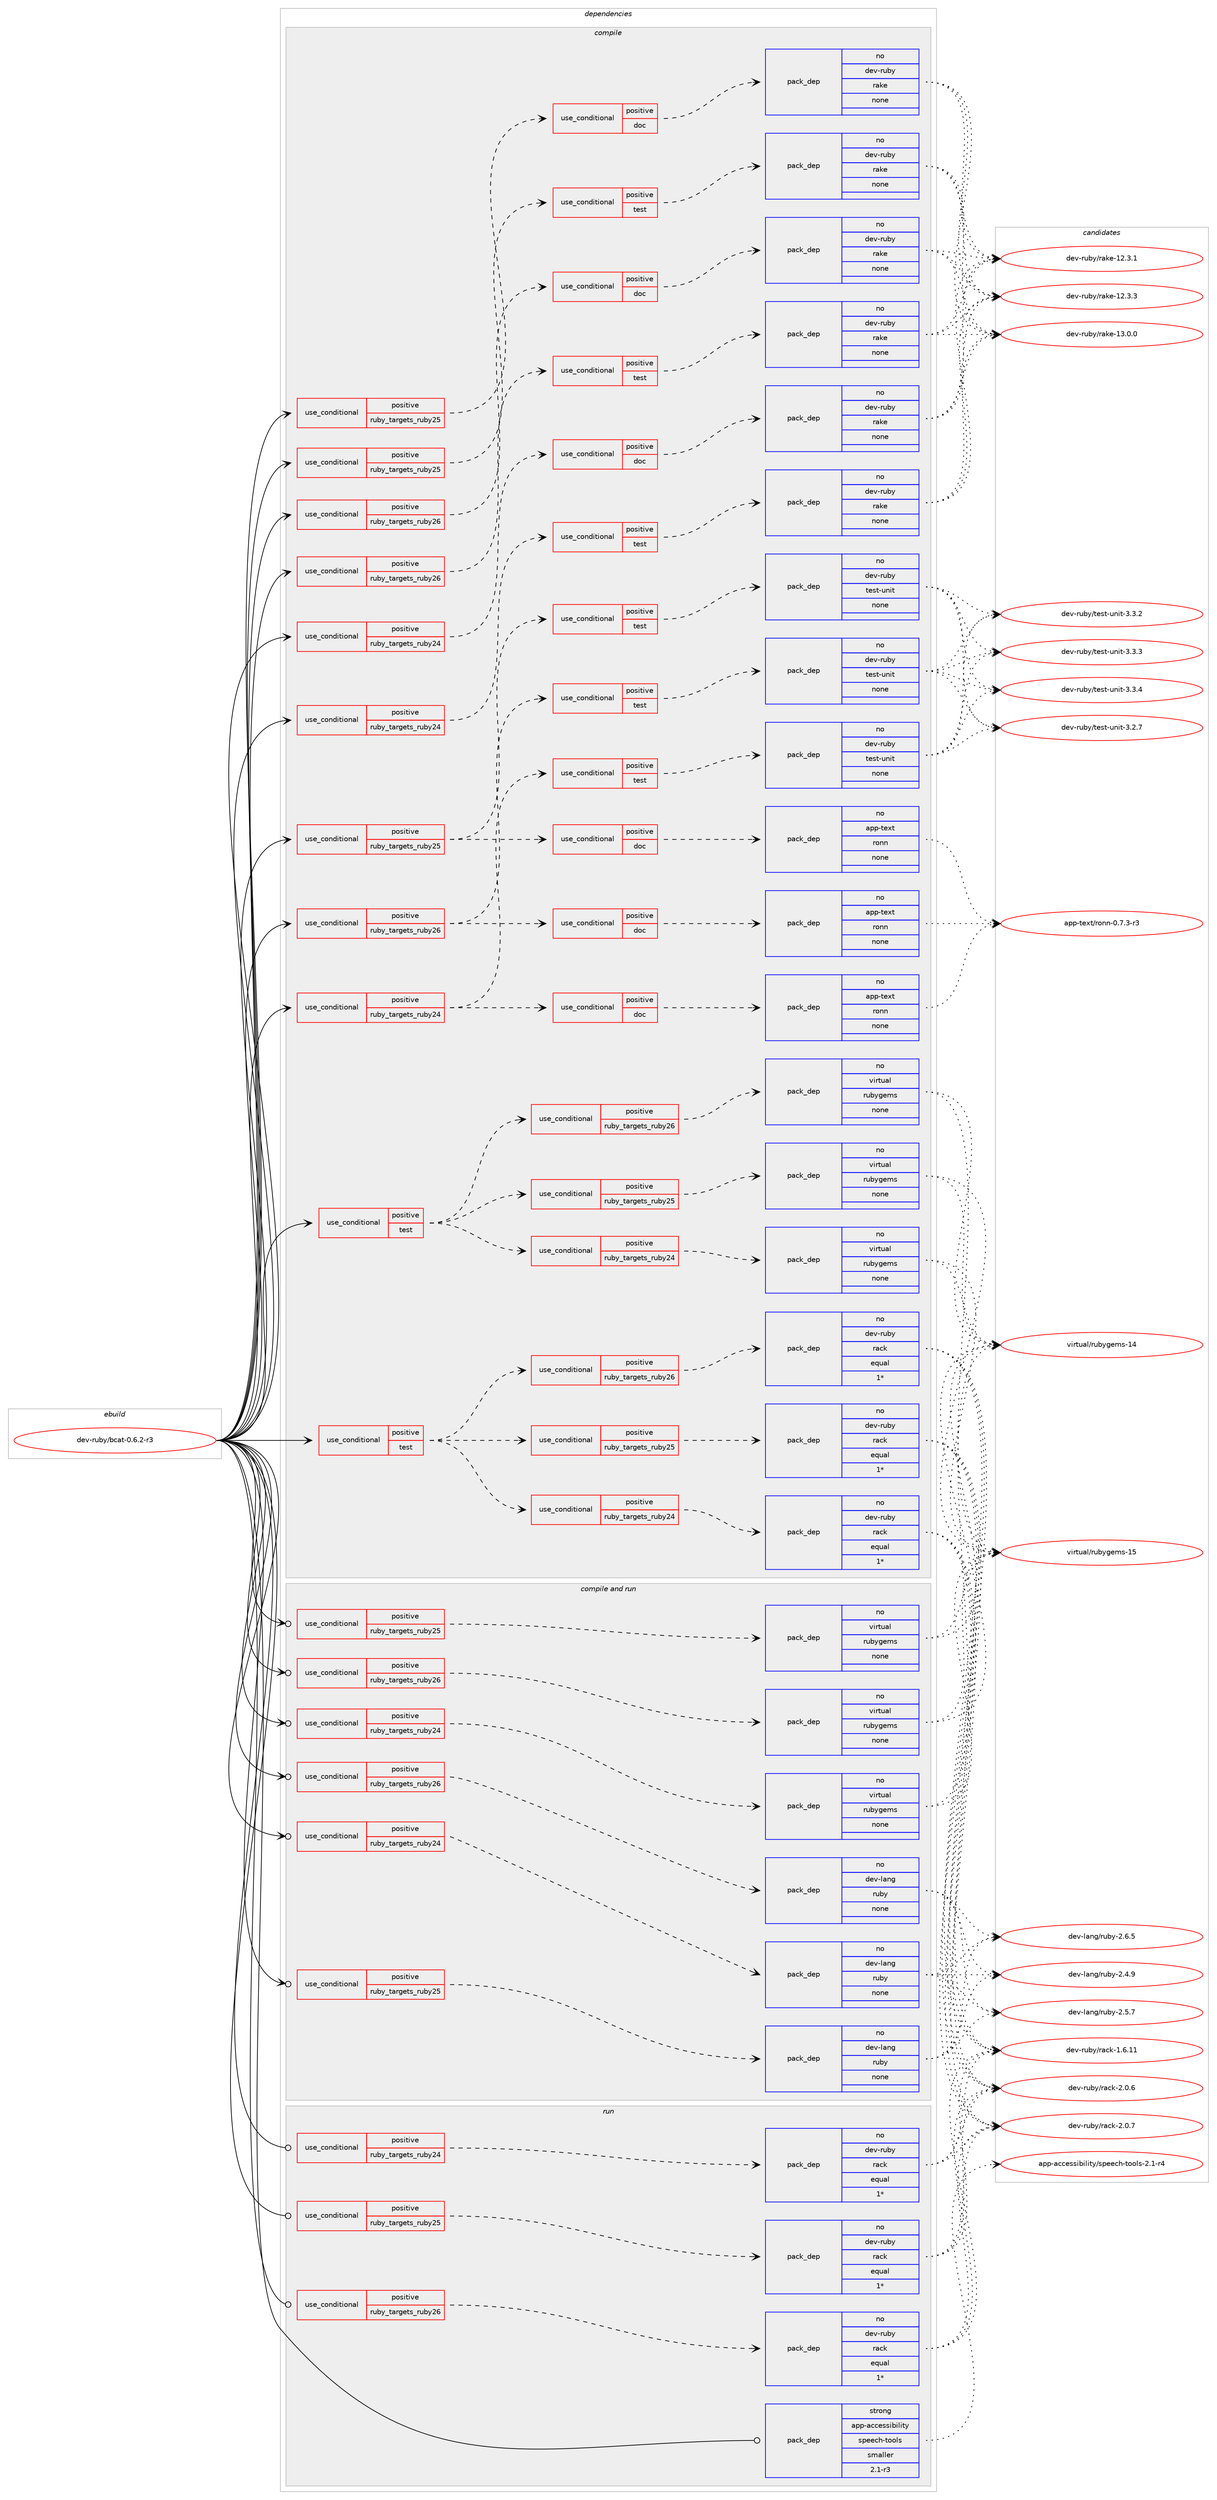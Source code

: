 digraph prolog {

# *************
# Graph options
# *************

newrank=true;
concentrate=true;
compound=true;
graph [rankdir=LR,fontname=Helvetica,fontsize=10,ranksep=1.5];#, ranksep=2.5, nodesep=0.2];
edge  [arrowhead=vee];
node  [fontname=Helvetica,fontsize=10];

# **********
# The ebuild
# **********

subgraph cluster_leftcol {
color=gray;
rank=same;
label=<<i>ebuild</i>>;
id [label="dev-ruby/bcat-0.6.2-r3", color=red, width=4, href="../dev-ruby/bcat-0.6.2-r3.svg"];
}

# ****************
# The dependencies
# ****************

subgraph cluster_midcol {
color=gray;
label=<<i>dependencies</i>>;
subgraph cluster_compile {
fillcolor="#eeeeee";
style=filled;
label=<<i>compile</i>>;
subgraph cond158950 {
dependency678594 [label=<<TABLE BORDER="0" CELLBORDER="1" CELLSPACING="0" CELLPADDING="4"><TR><TD ROWSPAN="3" CELLPADDING="10">use_conditional</TD></TR><TR><TD>positive</TD></TR><TR><TD>ruby_targets_ruby24</TD></TR></TABLE>>, shape=none, color=red];
subgraph cond158951 {
dependency678595 [label=<<TABLE BORDER="0" CELLBORDER="1" CELLSPACING="0" CELLPADDING="4"><TR><TD ROWSPAN="3" CELLPADDING="10">use_conditional</TD></TR><TR><TD>positive</TD></TR><TR><TD>doc</TD></TR></TABLE>>, shape=none, color=red];
subgraph pack507690 {
dependency678596 [label=<<TABLE BORDER="0" CELLBORDER="1" CELLSPACING="0" CELLPADDING="4" WIDTH="220"><TR><TD ROWSPAN="6" CELLPADDING="30">pack_dep</TD></TR><TR><TD WIDTH="110">no</TD></TR><TR><TD>app-text</TD></TR><TR><TD>ronn</TD></TR><TR><TD>none</TD></TR><TR><TD></TD></TR></TABLE>>, shape=none, color=blue];
}
dependency678595:e -> dependency678596:w [weight=20,style="dashed",arrowhead="vee"];
}
dependency678594:e -> dependency678595:w [weight=20,style="dashed",arrowhead="vee"];
subgraph cond158952 {
dependency678597 [label=<<TABLE BORDER="0" CELLBORDER="1" CELLSPACING="0" CELLPADDING="4"><TR><TD ROWSPAN="3" CELLPADDING="10">use_conditional</TD></TR><TR><TD>positive</TD></TR><TR><TD>test</TD></TR></TABLE>>, shape=none, color=red];
subgraph pack507691 {
dependency678598 [label=<<TABLE BORDER="0" CELLBORDER="1" CELLSPACING="0" CELLPADDING="4" WIDTH="220"><TR><TD ROWSPAN="6" CELLPADDING="30">pack_dep</TD></TR><TR><TD WIDTH="110">no</TD></TR><TR><TD>dev-ruby</TD></TR><TR><TD>test-unit</TD></TR><TR><TD>none</TD></TR><TR><TD></TD></TR></TABLE>>, shape=none, color=blue];
}
dependency678597:e -> dependency678598:w [weight=20,style="dashed",arrowhead="vee"];
}
dependency678594:e -> dependency678597:w [weight=20,style="dashed",arrowhead="vee"];
}
id:e -> dependency678594:w [weight=20,style="solid",arrowhead="vee"];
subgraph cond158953 {
dependency678599 [label=<<TABLE BORDER="0" CELLBORDER="1" CELLSPACING="0" CELLPADDING="4"><TR><TD ROWSPAN="3" CELLPADDING="10">use_conditional</TD></TR><TR><TD>positive</TD></TR><TR><TD>ruby_targets_ruby24</TD></TR></TABLE>>, shape=none, color=red];
subgraph cond158954 {
dependency678600 [label=<<TABLE BORDER="0" CELLBORDER="1" CELLSPACING="0" CELLPADDING="4"><TR><TD ROWSPAN="3" CELLPADDING="10">use_conditional</TD></TR><TR><TD>positive</TD></TR><TR><TD>doc</TD></TR></TABLE>>, shape=none, color=red];
subgraph pack507692 {
dependency678601 [label=<<TABLE BORDER="0" CELLBORDER="1" CELLSPACING="0" CELLPADDING="4" WIDTH="220"><TR><TD ROWSPAN="6" CELLPADDING="30">pack_dep</TD></TR><TR><TD WIDTH="110">no</TD></TR><TR><TD>dev-ruby</TD></TR><TR><TD>rake</TD></TR><TR><TD>none</TD></TR><TR><TD></TD></TR></TABLE>>, shape=none, color=blue];
}
dependency678600:e -> dependency678601:w [weight=20,style="dashed",arrowhead="vee"];
}
dependency678599:e -> dependency678600:w [weight=20,style="dashed",arrowhead="vee"];
}
id:e -> dependency678599:w [weight=20,style="solid",arrowhead="vee"];
subgraph cond158955 {
dependency678602 [label=<<TABLE BORDER="0" CELLBORDER="1" CELLSPACING="0" CELLPADDING="4"><TR><TD ROWSPAN="3" CELLPADDING="10">use_conditional</TD></TR><TR><TD>positive</TD></TR><TR><TD>ruby_targets_ruby24</TD></TR></TABLE>>, shape=none, color=red];
subgraph cond158956 {
dependency678603 [label=<<TABLE BORDER="0" CELLBORDER="1" CELLSPACING="0" CELLPADDING="4"><TR><TD ROWSPAN="3" CELLPADDING="10">use_conditional</TD></TR><TR><TD>positive</TD></TR><TR><TD>test</TD></TR></TABLE>>, shape=none, color=red];
subgraph pack507693 {
dependency678604 [label=<<TABLE BORDER="0" CELLBORDER="1" CELLSPACING="0" CELLPADDING="4" WIDTH="220"><TR><TD ROWSPAN="6" CELLPADDING="30">pack_dep</TD></TR><TR><TD WIDTH="110">no</TD></TR><TR><TD>dev-ruby</TD></TR><TR><TD>rake</TD></TR><TR><TD>none</TD></TR><TR><TD></TD></TR></TABLE>>, shape=none, color=blue];
}
dependency678603:e -> dependency678604:w [weight=20,style="dashed",arrowhead="vee"];
}
dependency678602:e -> dependency678603:w [weight=20,style="dashed",arrowhead="vee"];
}
id:e -> dependency678602:w [weight=20,style="solid",arrowhead="vee"];
subgraph cond158957 {
dependency678605 [label=<<TABLE BORDER="0" CELLBORDER="1" CELLSPACING="0" CELLPADDING="4"><TR><TD ROWSPAN="3" CELLPADDING="10">use_conditional</TD></TR><TR><TD>positive</TD></TR><TR><TD>ruby_targets_ruby25</TD></TR></TABLE>>, shape=none, color=red];
subgraph cond158958 {
dependency678606 [label=<<TABLE BORDER="0" CELLBORDER="1" CELLSPACING="0" CELLPADDING="4"><TR><TD ROWSPAN="3" CELLPADDING="10">use_conditional</TD></TR><TR><TD>positive</TD></TR><TR><TD>doc</TD></TR></TABLE>>, shape=none, color=red];
subgraph pack507694 {
dependency678607 [label=<<TABLE BORDER="0" CELLBORDER="1" CELLSPACING="0" CELLPADDING="4" WIDTH="220"><TR><TD ROWSPAN="6" CELLPADDING="30">pack_dep</TD></TR><TR><TD WIDTH="110">no</TD></TR><TR><TD>app-text</TD></TR><TR><TD>ronn</TD></TR><TR><TD>none</TD></TR><TR><TD></TD></TR></TABLE>>, shape=none, color=blue];
}
dependency678606:e -> dependency678607:w [weight=20,style="dashed",arrowhead="vee"];
}
dependency678605:e -> dependency678606:w [weight=20,style="dashed",arrowhead="vee"];
subgraph cond158959 {
dependency678608 [label=<<TABLE BORDER="0" CELLBORDER="1" CELLSPACING="0" CELLPADDING="4"><TR><TD ROWSPAN="3" CELLPADDING="10">use_conditional</TD></TR><TR><TD>positive</TD></TR><TR><TD>test</TD></TR></TABLE>>, shape=none, color=red];
subgraph pack507695 {
dependency678609 [label=<<TABLE BORDER="0" CELLBORDER="1" CELLSPACING="0" CELLPADDING="4" WIDTH="220"><TR><TD ROWSPAN="6" CELLPADDING="30">pack_dep</TD></TR><TR><TD WIDTH="110">no</TD></TR><TR><TD>dev-ruby</TD></TR><TR><TD>test-unit</TD></TR><TR><TD>none</TD></TR><TR><TD></TD></TR></TABLE>>, shape=none, color=blue];
}
dependency678608:e -> dependency678609:w [weight=20,style="dashed",arrowhead="vee"];
}
dependency678605:e -> dependency678608:w [weight=20,style="dashed",arrowhead="vee"];
}
id:e -> dependency678605:w [weight=20,style="solid",arrowhead="vee"];
subgraph cond158960 {
dependency678610 [label=<<TABLE BORDER="0" CELLBORDER="1" CELLSPACING="0" CELLPADDING="4"><TR><TD ROWSPAN="3" CELLPADDING="10">use_conditional</TD></TR><TR><TD>positive</TD></TR><TR><TD>ruby_targets_ruby25</TD></TR></TABLE>>, shape=none, color=red];
subgraph cond158961 {
dependency678611 [label=<<TABLE BORDER="0" CELLBORDER="1" CELLSPACING="0" CELLPADDING="4"><TR><TD ROWSPAN="3" CELLPADDING="10">use_conditional</TD></TR><TR><TD>positive</TD></TR><TR><TD>doc</TD></TR></TABLE>>, shape=none, color=red];
subgraph pack507696 {
dependency678612 [label=<<TABLE BORDER="0" CELLBORDER="1" CELLSPACING="0" CELLPADDING="4" WIDTH="220"><TR><TD ROWSPAN="6" CELLPADDING="30">pack_dep</TD></TR><TR><TD WIDTH="110">no</TD></TR><TR><TD>dev-ruby</TD></TR><TR><TD>rake</TD></TR><TR><TD>none</TD></TR><TR><TD></TD></TR></TABLE>>, shape=none, color=blue];
}
dependency678611:e -> dependency678612:w [weight=20,style="dashed",arrowhead="vee"];
}
dependency678610:e -> dependency678611:w [weight=20,style="dashed",arrowhead="vee"];
}
id:e -> dependency678610:w [weight=20,style="solid",arrowhead="vee"];
subgraph cond158962 {
dependency678613 [label=<<TABLE BORDER="0" CELLBORDER="1" CELLSPACING="0" CELLPADDING="4"><TR><TD ROWSPAN="3" CELLPADDING="10">use_conditional</TD></TR><TR><TD>positive</TD></TR><TR><TD>ruby_targets_ruby25</TD></TR></TABLE>>, shape=none, color=red];
subgraph cond158963 {
dependency678614 [label=<<TABLE BORDER="0" CELLBORDER="1" CELLSPACING="0" CELLPADDING="4"><TR><TD ROWSPAN="3" CELLPADDING="10">use_conditional</TD></TR><TR><TD>positive</TD></TR><TR><TD>test</TD></TR></TABLE>>, shape=none, color=red];
subgraph pack507697 {
dependency678615 [label=<<TABLE BORDER="0" CELLBORDER="1" CELLSPACING="0" CELLPADDING="4" WIDTH="220"><TR><TD ROWSPAN="6" CELLPADDING="30">pack_dep</TD></TR><TR><TD WIDTH="110">no</TD></TR><TR><TD>dev-ruby</TD></TR><TR><TD>rake</TD></TR><TR><TD>none</TD></TR><TR><TD></TD></TR></TABLE>>, shape=none, color=blue];
}
dependency678614:e -> dependency678615:w [weight=20,style="dashed",arrowhead="vee"];
}
dependency678613:e -> dependency678614:w [weight=20,style="dashed",arrowhead="vee"];
}
id:e -> dependency678613:w [weight=20,style="solid",arrowhead="vee"];
subgraph cond158964 {
dependency678616 [label=<<TABLE BORDER="0" CELLBORDER="1" CELLSPACING="0" CELLPADDING="4"><TR><TD ROWSPAN="3" CELLPADDING="10">use_conditional</TD></TR><TR><TD>positive</TD></TR><TR><TD>ruby_targets_ruby26</TD></TR></TABLE>>, shape=none, color=red];
subgraph cond158965 {
dependency678617 [label=<<TABLE BORDER="0" CELLBORDER="1" CELLSPACING="0" CELLPADDING="4"><TR><TD ROWSPAN="3" CELLPADDING="10">use_conditional</TD></TR><TR><TD>positive</TD></TR><TR><TD>doc</TD></TR></TABLE>>, shape=none, color=red];
subgraph pack507698 {
dependency678618 [label=<<TABLE BORDER="0" CELLBORDER="1" CELLSPACING="0" CELLPADDING="4" WIDTH="220"><TR><TD ROWSPAN="6" CELLPADDING="30">pack_dep</TD></TR><TR><TD WIDTH="110">no</TD></TR><TR><TD>app-text</TD></TR><TR><TD>ronn</TD></TR><TR><TD>none</TD></TR><TR><TD></TD></TR></TABLE>>, shape=none, color=blue];
}
dependency678617:e -> dependency678618:w [weight=20,style="dashed",arrowhead="vee"];
}
dependency678616:e -> dependency678617:w [weight=20,style="dashed",arrowhead="vee"];
subgraph cond158966 {
dependency678619 [label=<<TABLE BORDER="0" CELLBORDER="1" CELLSPACING="0" CELLPADDING="4"><TR><TD ROWSPAN="3" CELLPADDING="10">use_conditional</TD></TR><TR><TD>positive</TD></TR><TR><TD>test</TD></TR></TABLE>>, shape=none, color=red];
subgraph pack507699 {
dependency678620 [label=<<TABLE BORDER="0" CELLBORDER="1" CELLSPACING="0" CELLPADDING="4" WIDTH="220"><TR><TD ROWSPAN="6" CELLPADDING="30">pack_dep</TD></TR><TR><TD WIDTH="110">no</TD></TR><TR><TD>dev-ruby</TD></TR><TR><TD>test-unit</TD></TR><TR><TD>none</TD></TR><TR><TD></TD></TR></TABLE>>, shape=none, color=blue];
}
dependency678619:e -> dependency678620:w [weight=20,style="dashed",arrowhead="vee"];
}
dependency678616:e -> dependency678619:w [weight=20,style="dashed",arrowhead="vee"];
}
id:e -> dependency678616:w [weight=20,style="solid",arrowhead="vee"];
subgraph cond158967 {
dependency678621 [label=<<TABLE BORDER="0" CELLBORDER="1" CELLSPACING="0" CELLPADDING="4"><TR><TD ROWSPAN="3" CELLPADDING="10">use_conditional</TD></TR><TR><TD>positive</TD></TR><TR><TD>ruby_targets_ruby26</TD></TR></TABLE>>, shape=none, color=red];
subgraph cond158968 {
dependency678622 [label=<<TABLE BORDER="0" CELLBORDER="1" CELLSPACING="0" CELLPADDING="4"><TR><TD ROWSPAN="3" CELLPADDING="10">use_conditional</TD></TR><TR><TD>positive</TD></TR><TR><TD>doc</TD></TR></TABLE>>, shape=none, color=red];
subgraph pack507700 {
dependency678623 [label=<<TABLE BORDER="0" CELLBORDER="1" CELLSPACING="0" CELLPADDING="4" WIDTH="220"><TR><TD ROWSPAN="6" CELLPADDING="30">pack_dep</TD></TR><TR><TD WIDTH="110">no</TD></TR><TR><TD>dev-ruby</TD></TR><TR><TD>rake</TD></TR><TR><TD>none</TD></TR><TR><TD></TD></TR></TABLE>>, shape=none, color=blue];
}
dependency678622:e -> dependency678623:w [weight=20,style="dashed",arrowhead="vee"];
}
dependency678621:e -> dependency678622:w [weight=20,style="dashed",arrowhead="vee"];
}
id:e -> dependency678621:w [weight=20,style="solid",arrowhead="vee"];
subgraph cond158969 {
dependency678624 [label=<<TABLE BORDER="0" CELLBORDER="1" CELLSPACING="0" CELLPADDING="4"><TR><TD ROWSPAN="3" CELLPADDING="10">use_conditional</TD></TR><TR><TD>positive</TD></TR><TR><TD>ruby_targets_ruby26</TD></TR></TABLE>>, shape=none, color=red];
subgraph cond158970 {
dependency678625 [label=<<TABLE BORDER="0" CELLBORDER="1" CELLSPACING="0" CELLPADDING="4"><TR><TD ROWSPAN="3" CELLPADDING="10">use_conditional</TD></TR><TR><TD>positive</TD></TR><TR><TD>test</TD></TR></TABLE>>, shape=none, color=red];
subgraph pack507701 {
dependency678626 [label=<<TABLE BORDER="0" CELLBORDER="1" CELLSPACING="0" CELLPADDING="4" WIDTH="220"><TR><TD ROWSPAN="6" CELLPADDING="30">pack_dep</TD></TR><TR><TD WIDTH="110">no</TD></TR><TR><TD>dev-ruby</TD></TR><TR><TD>rake</TD></TR><TR><TD>none</TD></TR><TR><TD></TD></TR></TABLE>>, shape=none, color=blue];
}
dependency678625:e -> dependency678626:w [weight=20,style="dashed",arrowhead="vee"];
}
dependency678624:e -> dependency678625:w [weight=20,style="dashed",arrowhead="vee"];
}
id:e -> dependency678624:w [weight=20,style="solid",arrowhead="vee"];
subgraph cond158971 {
dependency678627 [label=<<TABLE BORDER="0" CELLBORDER="1" CELLSPACING="0" CELLPADDING="4"><TR><TD ROWSPAN="3" CELLPADDING="10">use_conditional</TD></TR><TR><TD>positive</TD></TR><TR><TD>test</TD></TR></TABLE>>, shape=none, color=red];
subgraph cond158972 {
dependency678628 [label=<<TABLE BORDER="0" CELLBORDER="1" CELLSPACING="0" CELLPADDING="4"><TR><TD ROWSPAN="3" CELLPADDING="10">use_conditional</TD></TR><TR><TD>positive</TD></TR><TR><TD>ruby_targets_ruby24</TD></TR></TABLE>>, shape=none, color=red];
subgraph pack507702 {
dependency678629 [label=<<TABLE BORDER="0" CELLBORDER="1" CELLSPACING="0" CELLPADDING="4" WIDTH="220"><TR><TD ROWSPAN="6" CELLPADDING="30">pack_dep</TD></TR><TR><TD WIDTH="110">no</TD></TR><TR><TD>dev-ruby</TD></TR><TR><TD>rack</TD></TR><TR><TD>equal</TD></TR><TR><TD>1*</TD></TR></TABLE>>, shape=none, color=blue];
}
dependency678628:e -> dependency678629:w [weight=20,style="dashed",arrowhead="vee"];
}
dependency678627:e -> dependency678628:w [weight=20,style="dashed",arrowhead="vee"];
subgraph cond158973 {
dependency678630 [label=<<TABLE BORDER="0" CELLBORDER="1" CELLSPACING="0" CELLPADDING="4"><TR><TD ROWSPAN="3" CELLPADDING="10">use_conditional</TD></TR><TR><TD>positive</TD></TR><TR><TD>ruby_targets_ruby25</TD></TR></TABLE>>, shape=none, color=red];
subgraph pack507703 {
dependency678631 [label=<<TABLE BORDER="0" CELLBORDER="1" CELLSPACING="0" CELLPADDING="4" WIDTH="220"><TR><TD ROWSPAN="6" CELLPADDING="30">pack_dep</TD></TR><TR><TD WIDTH="110">no</TD></TR><TR><TD>dev-ruby</TD></TR><TR><TD>rack</TD></TR><TR><TD>equal</TD></TR><TR><TD>1*</TD></TR></TABLE>>, shape=none, color=blue];
}
dependency678630:e -> dependency678631:w [weight=20,style="dashed",arrowhead="vee"];
}
dependency678627:e -> dependency678630:w [weight=20,style="dashed",arrowhead="vee"];
subgraph cond158974 {
dependency678632 [label=<<TABLE BORDER="0" CELLBORDER="1" CELLSPACING="0" CELLPADDING="4"><TR><TD ROWSPAN="3" CELLPADDING="10">use_conditional</TD></TR><TR><TD>positive</TD></TR><TR><TD>ruby_targets_ruby26</TD></TR></TABLE>>, shape=none, color=red];
subgraph pack507704 {
dependency678633 [label=<<TABLE BORDER="0" CELLBORDER="1" CELLSPACING="0" CELLPADDING="4" WIDTH="220"><TR><TD ROWSPAN="6" CELLPADDING="30">pack_dep</TD></TR><TR><TD WIDTH="110">no</TD></TR><TR><TD>dev-ruby</TD></TR><TR><TD>rack</TD></TR><TR><TD>equal</TD></TR><TR><TD>1*</TD></TR></TABLE>>, shape=none, color=blue];
}
dependency678632:e -> dependency678633:w [weight=20,style="dashed",arrowhead="vee"];
}
dependency678627:e -> dependency678632:w [weight=20,style="dashed",arrowhead="vee"];
}
id:e -> dependency678627:w [weight=20,style="solid",arrowhead="vee"];
subgraph cond158975 {
dependency678634 [label=<<TABLE BORDER="0" CELLBORDER="1" CELLSPACING="0" CELLPADDING="4"><TR><TD ROWSPAN="3" CELLPADDING="10">use_conditional</TD></TR><TR><TD>positive</TD></TR><TR><TD>test</TD></TR></TABLE>>, shape=none, color=red];
subgraph cond158976 {
dependency678635 [label=<<TABLE BORDER="0" CELLBORDER="1" CELLSPACING="0" CELLPADDING="4"><TR><TD ROWSPAN="3" CELLPADDING="10">use_conditional</TD></TR><TR><TD>positive</TD></TR><TR><TD>ruby_targets_ruby24</TD></TR></TABLE>>, shape=none, color=red];
subgraph pack507705 {
dependency678636 [label=<<TABLE BORDER="0" CELLBORDER="1" CELLSPACING="0" CELLPADDING="4" WIDTH="220"><TR><TD ROWSPAN="6" CELLPADDING="30">pack_dep</TD></TR><TR><TD WIDTH="110">no</TD></TR><TR><TD>virtual</TD></TR><TR><TD>rubygems</TD></TR><TR><TD>none</TD></TR><TR><TD></TD></TR></TABLE>>, shape=none, color=blue];
}
dependency678635:e -> dependency678636:w [weight=20,style="dashed",arrowhead="vee"];
}
dependency678634:e -> dependency678635:w [weight=20,style="dashed",arrowhead="vee"];
subgraph cond158977 {
dependency678637 [label=<<TABLE BORDER="0" CELLBORDER="1" CELLSPACING="0" CELLPADDING="4"><TR><TD ROWSPAN="3" CELLPADDING="10">use_conditional</TD></TR><TR><TD>positive</TD></TR><TR><TD>ruby_targets_ruby25</TD></TR></TABLE>>, shape=none, color=red];
subgraph pack507706 {
dependency678638 [label=<<TABLE BORDER="0" CELLBORDER="1" CELLSPACING="0" CELLPADDING="4" WIDTH="220"><TR><TD ROWSPAN="6" CELLPADDING="30">pack_dep</TD></TR><TR><TD WIDTH="110">no</TD></TR><TR><TD>virtual</TD></TR><TR><TD>rubygems</TD></TR><TR><TD>none</TD></TR><TR><TD></TD></TR></TABLE>>, shape=none, color=blue];
}
dependency678637:e -> dependency678638:w [weight=20,style="dashed",arrowhead="vee"];
}
dependency678634:e -> dependency678637:w [weight=20,style="dashed",arrowhead="vee"];
subgraph cond158978 {
dependency678639 [label=<<TABLE BORDER="0" CELLBORDER="1" CELLSPACING="0" CELLPADDING="4"><TR><TD ROWSPAN="3" CELLPADDING="10">use_conditional</TD></TR><TR><TD>positive</TD></TR><TR><TD>ruby_targets_ruby26</TD></TR></TABLE>>, shape=none, color=red];
subgraph pack507707 {
dependency678640 [label=<<TABLE BORDER="0" CELLBORDER="1" CELLSPACING="0" CELLPADDING="4" WIDTH="220"><TR><TD ROWSPAN="6" CELLPADDING="30">pack_dep</TD></TR><TR><TD WIDTH="110">no</TD></TR><TR><TD>virtual</TD></TR><TR><TD>rubygems</TD></TR><TR><TD>none</TD></TR><TR><TD></TD></TR></TABLE>>, shape=none, color=blue];
}
dependency678639:e -> dependency678640:w [weight=20,style="dashed",arrowhead="vee"];
}
dependency678634:e -> dependency678639:w [weight=20,style="dashed",arrowhead="vee"];
}
id:e -> dependency678634:w [weight=20,style="solid",arrowhead="vee"];
}
subgraph cluster_compileandrun {
fillcolor="#eeeeee";
style=filled;
label=<<i>compile and run</i>>;
subgraph cond158979 {
dependency678641 [label=<<TABLE BORDER="0" CELLBORDER="1" CELLSPACING="0" CELLPADDING="4"><TR><TD ROWSPAN="3" CELLPADDING="10">use_conditional</TD></TR><TR><TD>positive</TD></TR><TR><TD>ruby_targets_ruby24</TD></TR></TABLE>>, shape=none, color=red];
subgraph pack507708 {
dependency678642 [label=<<TABLE BORDER="0" CELLBORDER="1" CELLSPACING="0" CELLPADDING="4" WIDTH="220"><TR><TD ROWSPAN="6" CELLPADDING="30">pack_dep</TD></TR><TR><TD WIDTH="110">no</TD></TR><TR><TD>dev-lang</TD></TR><TR><TD>ruby</TD></TR><TR><TD>none</TD></TR><TR><TD></TD></TR></TABLE>>, shape=none, color=blue];
}
dependency678641:e -> dependency678642:w [weight=20,style="dashed",arrowhead="vee"];
}
id:e -> dependency678641:w [weight=20,style="solid",arrowhead="odotvee"];
subgraph cond158980 {
dependency678643 [label=<<TABLE BORDER="0" CELLBORDER="1" CELLSPACING="0" CELLPADDING="4"><TR><TD ROWSPAN="3" CELLPADDING="10">use_conditional</TD></TR><TR><TD>positive</TD></TR><TR><TD>ruby_targets_ruby24</TD></TR></TABLE>>, shape=none, color=red];
subgraph pack507709 {
dependency678644 [label=<<TABLE BORDER="0" CELLBORDER="1" CELLSPACING="0" CELLPADDING="4" WIDTH="220"><TR><TD ROWSPAN="6" CELLPADDING="30">pack_dep</TD></TR><TR><TD WIDTH="110">no</TD></TR><TR><TD>virtual</TD></TR><TR><TD>rubygems</TD></TR><TR><TD>none</TD></TR><TR><TD></TD></TR></TABLE>>, shape=none, color=blue];
}
dependency678643:e -> dependency678644:w [weight=20,style="dashed",arrowhead="vee"];
}
id:e -> dependency678643:w [weight=20,style="solid",arrowhead="odotvee"];
subgraph cond158981 {
dependency678645 [label=<<TABLE BORDER="0" CELLBORDER="1" CELLSPACING="0" CELLPADDING="4"><TR><TD ROWSPAN="3" CELLPADDING="10">use_conditional</TD></TR><TR><TD>positive</TD></TR><TR><TD>ruby_targets_ruby25</TD></TR></TABLE>>, shape=none, color=red];
subgraph pack507710 {
dependency678646 [label=<<TABLE BORDER="0" CELLBORDER="1" CELLSPACING="0" CELLPADDING="4" WIDTH="220"><TR><TD ROWSPAN="6" CELLPADDING="30">pack_dep</TD></TR><TR><TD WIDTH="110">no</TD></TR><TR><TD>dev-lang</TD></TR><TR><TD>ruby</TD></TR><TR><TD>none</TD></TR><TR><TD></TD></TR></TABLE>>, shape=none, color=blue];
}
dependency678645:e -> dependency678646:w [weight=20,style="dashed",arrowhead="vee"];
}
id:e -> dependency678645:w [weight=20,style="solid",arrowhead="odotvee"];
subgraph cond158982 {
dependency678647 [label=<<TABLE BORDER="0" CELLBORDER="1" CELLSPACING="0" CELLPADDING="4"><TR><TD ROWSPAN="3" CELLPADDING="10">use_conditional</TD></TR><TR><TD>positive</TD></TR><TR><TD>ruby_targets_ruby25</TD></TR></TABLE>>, shape=none, color=red];
subgraph pack507711 {
dependency678648 [label=<<TABLE BORDER="0" CELLBORDER="1" CELLSPACING="0" CELLPADDING="4" WIDTH="220"><TR><TD ROWSPAN="6" CELLPADDING="30">pack_dep</TD></TR><TR><TD WIDTH="110">no</TD></TR><TR><TD>virtual</TD></TR><TR><TD>rubygems</TD></TR><TR><TD>none</TD></TR><TR><TD></TD></TR></TABLE>>, shape=none, color=blue];
}
dependency678647:e -> dependency678648:w [weight=20,style="dashed",arrowhead="vee"];
}
id:e -> dependency678647:w [weight=20,style="solid",arrowhead="odotvee"];
subgraph cond158983 {
dependency678649 [label=<<TABLE BORDER="0" CELLBORDER="1" CELLSPACING="0" CELLPADDING="4"><TR><TD ROWSPAN="3" CELLPADDING="10">use_conditional</TD></TR><TR><TD>positive</TD></TR><TR><TD>ruby_targets_ruby26</TD></TR></TABLE>>, shape=none, color=red];
subgraph pack507712 {
dependency678650 [label=<<TABLE BORDER="0" CELLBORDER="1" CELLSPACING="0" CELLPADDING="4" WIDTH="220"><TR><TD ROWSPAN="6" CELLPADDING="30">pack_dep</TD></TR><TR><TD WIDTH="110">no</TD></TR><TR><TD>dev-lang</TD></TR><TR><TD>ruby</TD></TR><TR><TD>none</TD></TR><TR><TD></TD></TR></TABLE>>, shape=none, color=blue];
}
dependency678649:e -> dependency678650:w [weight=20,style="dashed",arrowhead="vee"];
}
id:e -> dependency678649:w [weight=20,style="solid",arrowhead="odotvee"];
subgraph cond158984 {
dependency678651 [label=<<TABLE BORDER="0" CELLBORDER="1" CELLSPACING="0" CELLPADDING="4"><TR><TD ROWSPAN="3" CELLPADDING="10">use_conditional</TD></TR><TR><TD>positive</TD></TR><TR><TD>ruby_targets_ruby26</TD></TR></TABLE>>, shape=none, color=red];
subgraph pack507713 {
dependency678652 [label=<<TABLE BORDER="0" CELLBORDER="1" CELLSPACING="0" CELLPADDING="4" WIDTH="220"><TR><TD ROWSPAN="6" CELLPADDING="30">pack_dep</TD></TR><TR><TD WIDTH="110">no</TD></TR><TR><TD>virtual</TD></TR><TR><TD>rubygems</TD></TR><TR><TD>none</TD></TR><TR><TD></TD></TR></TABLE>>, shape=none, color=blue];
}
dependency678651:e -> dependency678652:w [weight=20,style="dashed",arrowhead="vee"];
}
id:e -> dependency678651:w [weight=20,style="solid",arrowhead="odotvee"];
}
subgraph cluster_run {
fillcolor="#eeeeee";
style=filled;
label=<<i>run</i>>;
subgraph cond158985 {
dependency678653 [label=<<TABLE BORDER="0" CELLBORDER="1" CELLSPACING="0" CELLPADDING="4"><TR><TD ROWSPAN="3" CELLPADDING="10">use_conditional</TD></TR><TR><TD>positive</TD></TR><TR><TD>ruby_targets_ruby24</TD></TR></TABLE>>, shape=none, color=red];
subgraph pack507714 {
dependency678654 [label=<<TABLE BORDER="0" CELLBORDER="1" CELLSPACING="0" CELLPADDING="4" WIDTH="220"><TR><TD ROWSPAN="6" CELLPADDING="30">pack_dep</TD></TR><TR><TD WIDTH="110">no</TD></TR><TR><TD>dev-ruby</TD></TR><TR><TD>rack</TD></TR><TR><TD>equal</TD></TR><TR><TD>1*</TD></TR></TABLE>>, shape=none, color=blue];
}
dependency678653:e -> dependency678654:w [weight=20,style="dashed",arrowhead="vee"];
}
id:e -> dependency678653:w [weight=20,style="solid",arrowhead="odot"];
subgraph cond158986 {
dependency678655 [label=<<TABLE BORDER="0" CELLBORDER="1" CELLSPACING="0" CELLPADDING="4"><TR><TD ROWSPAN="3" CELLPADDING="10">use_conditional</TD></TR><TR><TD>positive</TD></TR><TR><TD>ruby_targets_ruby25</TD></TR></TABLE>>, shape=none, color=red];
subgraph pack507715 {
dependency678656 [label=<<TABLE BORDER="0" CELLBORDER="1" CELLSPACING="0" CELLPADDING="4" WIDTH="220"><TR><TD ROWSPAN="6" CELLPADDING="30">pack_dep</TD></TR><TR><TD WIDTH="110">no</TD></TR><TR><TD>dev-ruby</TD></TR><TR><TD>rack</TD></TR><TR><TD>equal</TD></TR><TR><TD>1*</TD></TR></TABLE>>, shape=none, color=blue];
}
dependency678655:e -> dependency678656:w [weight=20,style="dashed",arrowhead="vee"];
}
id:e -> dependency678655:w [weight=20,style="solid",arrowhead="odot"];
subgraph cond158987 {
dependency678657 [label=<<TABLE BORDER="0" CELLBORDER="1" CELLSPACING="0" CELLPADDING="4"><TR><TD ROWSPAN="3" CELLPADDING="10">use_conditional</TD></TR><TR><TD>positive</TD></TR><TR><TD>ruby_targets_ruby26</TD></TR></TABLE>>, shape=none, color=red];
subgraph pack507716 {
dependency678658 [label=<<TABLE BORDER="0" CELLBORDER="1" CELLSPACING="0" CELLPADDING="4" WIDTH="220"><TR><TD ROWSPAN="6" CELLPADDING="30">pack_dep</TD></TR><TR><TD WIDTH="110">no</TD></TR><TR><TD>dev-ruby</TD></TR><TR><TD>rack</TD></TR><TR><TD>equal</TD></TR><TR><TD>1*</TD></TR></TABLE>>, shape=none, color=blue];
}
dependency678657:e -> dependency678658:w [weight=20,style="dashed",arrowhead="vee"];
}
id:e -> dependency678657:w [weight=20,style="solid",arrowhead="odot"];
subgraph pack507717 {
dependency678659 [label=<<TABLE BORDER="0" CELLBORDER="1" CELLSPACING="0" CELLPADDING="4" WIDTH="220"><TR><TD ROWSPAN="6" CELLPADDING="30">pack_dep</TD></TR><TR><TD WIDTH="110">strong</TD></TR><TR><TD>app-accessibility</TD></TR><TR><TD>speech-tools</TD></TR><TR><TD>smaller</TD></TR><TR><TD>2.1-r3</TD></TR></TABLE>>, shape=none, color=blue];
}
id:e -> dependency678659:w [weight=20,style="solid",arrowhead="odot"];
}
}

# **************
# The candidates
# **************

subgraph cluster_choices {
rank=same;
color=gray;
label=<<i>candidates</i>>;

subgraph choice507690 {
color=black;
nodesep=1;
choice9711211245116101120116471141111101104548465546514511451 [label="app-text/ronn-0.7.3-r3", color=red, width=4,href="../app-text/ronn-0.7.3-r3.svg"];
dependency678596:e -> choice9711211245116101120116471141111101104548465546514511451:w [style=dotted,weight="100"];
}
subgraph choice507691 {
color=black;
nodesep=1;
choice10010111845114117981214711610111511645117110105116455146504655 [label="dev-ruby/test-unit-3.2.7", color=red, width=4,href="../dev-ruby/test-unit-3.2.7.svg"];
choice10010111845114117981214711610111511645117110105116455146514650 [label="dev-ruby/test-unit-3.3.2", color=red, width=4,href="../dev-ruby/test-unit-3.3.2.svg"];
choice10010111845114117981214711610111511645117110105116455146514651 [label="dev-ruby/test-unit-3.3.3", color=red, width=4,href="../dev-ruby/test-unit-3.3.3.svg"];
choice10010111845114117981214711610111511645117110105116455146514652 [label="dev-ruby/test-unit-3.3.4", color=red, width=4,href="../dev-ruby/test-unit-3.3.4.svg"];
dependency678598:e -> choice10010111845114117981214711610111511645117110105116455146504655:w [style=dotted,weight="100"];
dependency678598:e -> choice10010111845114117981214711610111511645117110105116455146514650:w [style=dotted,weight="100"];
dependency678598:e -> choice10010111845114117981214711610111511645117110105116455146514651:w [style=dotted,weight="100"];
dependency678598:e -> choice10010111845114117981214711610111511645117110105116455146514652:w [style=dotted,weight="100"];
}
subgraph choice507692 {
color=black;
nodesep=1;
choice1001011184511411798121471149710710145495046514649 [label="dev-ruby/rake-12.3.1", color=red, width=4,href="../dev-ruby/rake-12.3.1.svg"];
choice1001011184511411798121471149710710145495046514651 [label="dev-ruby/rake-12.3.3", color=red, width=4,href="../dev-ruby/rake-12.3.3.svg"];
choice1001011184511411798121471149710710145495146484648 [label="dev-ruby/rake-13.0.0", color=red, width=4,href="../dev-ruby/rake-13.0.0.svg"];
dependency678601:e -> choice1001011184511411798121471149710710145495046514649:w [style=dotted,weight="100"];
dependency678601:e -> choice1001011184511411798121471149710710145495046514651:w [style=dotted,weight="100"];
dependency678601:e -> choice1001011184511411798121471149710710145495146484648:w [style=dotted,weight="100"];
}
subgraph choice507693 {
color=black;
nodesep=1;
choice1001011184511411798121471149710710145495046514649 [label="dev-ruby/rake-12.3.1", color=red, width=4,href="../dev-ruby/rake-12.3.1.svg"];
choice1001011184511411798121471149710710145495046514651 [label="dev-ruby/rake-12.3.3", color=red, width=4,href="../dev-ruby/rake-12.3.3.svg"];
choice1001011184511411798121471149710710145495146484648 [label="dev-ruby/rake-13.0.0", color=red, width=4,href="../dev-ruby/rake-13.0.0.svg"];
dependency678604:e -> choice1001011184511411798121471149710710145495046514649:w [style=dotted,weight="100"];
dependency678604:e -> choice1001011184511411798121471149710710145495046514651:w [style=dotted,weight="100"];
dependency678604:e -> choice1001011184511411798121471149710710145495146484648:w [style=dotted,weight="100"];
}
subgraph choice507694 {
color=black;
nodesep=1;
choice9711211245116101120116471141111101104548465546514511451 [label="app-text/ronn-0.7.3-r3", color=red, width=4,href="../app-text/ronn-0.7.3-r3.svg"];
dependency678607:e -> choice9711211245116101120116471141111101104548465546514511451:w [style=dotted,weight="100"];
}
subgraph choice507695 {
color=black;
nodesep=1;
choice10010111845114117981214711610111511645117110105116455146504655 [label="dev-ruby/test-unit-3.2.7", color=red, width=4,href="../dev-ruby/test-unit-3.2.7.svg"];
choice10010111845114117981214711610111511645117110105116455146514650 [label="dev-ruby/test-unit-3.3.2", color=red, width=4,href="../dev-ruby/test-unit-3.3.2.svg"];
choice10010111845114117981214711610111511645117110105116455146514651 [label="dev-ruby/test-unit-3.3.3", color=red, width=4,href="../dev-ruby/test-unit-3.3.3.svg"];
choice10010111845114117981214711610111511645117110105116455146514652 [label="dev-ruby/test-unit-3.3.4", color=red, width=4,href="../dev-ruby/test-unit-3.3.4.svg"];
dependency678609:e -> choice10010111845114117981214711610111511645117110105116455146504655:w [style=dotted,weight="100"];
dependency678609:e -> choice10010111845114117981214711610111511645117110105116455146514650:w [style=dotted,weight="100"];
dependency678609:e -> choice10010111845114117981214711610111511645117110105116455146514651:w [style=dotted,weight="100"];
dependency678609:e -> choice10010111845114117981214711610111511645117110105116455146514652:w [style=dotted,weight="100"];
}
subgraph choice507696 {
color=black;
nodesep=1;
choice1001011184511411798121471149710710145495046514649 [label="dev-ruby/rake-12.3.1", color=red, width=4,href="../dev-ruby/rake-12.3.1.svg"];
choice1001011184511411798121471149710710145495046514651 [label="dev-ruby/rake-12.3.3", color=red, width=4,href="../dev-ruby/rake-12.3.3.svg"];
choice1001011184511411798121471149710710145495146484648 [label="dev-ruby/rake-13.0.0", color=red, width=4,href="../dev-ruby/rake-13.0.0.svg"];
dependency678612:e -> choice1001011184511411798121471149710710145495046514649:w [style=dotted,weight="100"];
dependency678612:e -> choice1001011184511411798121471149710710145495046514651:w [style=dotted,weight="100"];
dependency678612:e -> choice1001011184511411798121471149710710145495146484648:w [style=dotted,weight="100"];
}
subgraph choice507697 {
color=black;
nodesep=1;
choice1001011184511411798121471149710710145495046514649 [label="dev-ruby/rake-12.3.1", color=red, width=4,href="../dev-ruby/rake-12.3.1.svg"];
choice1001011184511411798121471149710710145495046514651 [label="dev-ruby/rake-12.3.3", color=red, width=4,href="../dev-ruby/rake-12.3.3.svg"];
choice1001011184511411798121471149710710145495146484648 [label="dev-ruby/rake-13.0.0", color=red, width=4,href="../dev-ruby/rake-13.0.0.svg"];
dependency678615:e -> choice1001011184511411798121471149710710145495046514649:w [style=dotted,weight="100"];
dependency678615:e -> choice1001011184511411798121471149710710145495046514651:w [style=dotted,weight="100"];
dependency678615:e -> choice1001011184511411798121471149710710145495146484648:w [style=dotted,weight="100"];
}
subgraph choice507698 {
color=black;
nodesep=1;
choice9711211245116101120116471141111101104548465546514511451 [label="app-text/ronn-0.7.3-r3", color=red, width=4,href="../app-text/ronn-0.7.3-r3.svg"];
dependency678618:e -> choice9711211245116101120116471141111101104548465546514511451:w [style=dotted,weight="100"];
}
subgraph choice507699 {
color=black;
nodesep=1;
choice10010111845114117981214711610111511645117110105116455146504655 [label="dev-ruby/test-unit-3.2.7", color=red, width=4,href="../dev-ruby/test-unit-3.2.7.svg"];
choice10010111845114117981214711610111511645117110105116455146514650 [label="dev-ruby/test-unit-3.3.2", color=red, width=4,href="../dev-ruby/test-unit-3.3.2.svg"];
choice10010111845114117981214711610111511645117110105116455146514651 [label="dev-ruby/test-unit-3.3.3", color=red, width=4,href="../dev-ruby/test-unit-3.3.3.svg"];
choice10010111845114117981214711610111511645117110105116455146514652 [label="dev-ruby/test-unit-3.3.4", color=red, width=4,href="../dev-ruby/test-unit-3.3.4.svg"];
dependency678620:e -> choice10010111845114117981214711610111511645117110105116455146504655:w [style=dotted,weight="100"];
dependency678620:e -> choice10010111845114117981214711610111511645117110105116455146514650:w [style=dotted,weight="100"];
dependency678620:e -> choice10010111845114117981214711610111511645117110105116455146514651:w [style=dotted,weight="100"];
dependency678620:e -> choice10010111845114117981214711610111511645117110105116455146514652:w [style=dotted,weight="100"];
}
subgraph choice507700 {
color=black;
nodesep=1;
choice1001011184511411798121471149710710145495046514649 [label="dev-ruby/rake-12.3.1", color=red, width=4,href="../dev-ruby/rake-12.3.1.svg"];
choice1001011184511411798121471149710710145495046514651 [label="dev-ruby/rake-12.3.3", color=red, width=4,href="../dev-ruby/rake-12.3.3.svg"];
choice1001011184511411798121471149710710145495146484648 [label="dev-ruby/rake-13.0.0", color=red, width=4,href="../dev-ruby/rake-13.0.0.svg"];
dependency678623:e -> choice1001011184511411798121471149710710145495046514649:w [style=dotted,weight="100"];
dependency678623:e -> choice1001011184511411798121471149710710145495046514651:w [style=dotted,weight="100"];
dependency678623:e -> choice1001011184511411798121471149710710145495146484648:w [style=dotted,weight="100"];
}
subgraph choice507701 {
color=black;
nodesep=1;
choice1001011184511411798121471149710710145495046514649 [label="dev-ruby/rake-12.3.1", color=red, width=4,href="../dev-ruby/rake-12.3.1.svg"];
choice1001011184511411798121471149710710145495046514651 [label="dev-ruby/rake-12.3.3", color=red, width=4,href="../dev-ruby/rake-12.3.3.svg"];
choice1001011184511411798121471149710710145495146484648 [label="dev-ruby/rake-13.0.0", color=red, width=4,href="../dev-ruby/rake-13.0.0.svg"];
dependency678626:e -> choice1001011184511411798121471149710710145495046514649:w [style=dotted,weight="100"];
dependency678626:e -> choice1001011184511411798121471149710710145495046514651:w [style=dotted,weight="100"];
dependency678626:e -> choice1001011184511411798121471149710710145495146484648:w [style=dotted,weight="100"];
}
subgraph choice507702 {
color=black;
nodesep=1;
choice100101118451141179812147114979910745494654464949 [label="dev-ruby/rack-1.6.11", color=red, width=4,href="../dev-ruby/rack-1.6.11.svg"];
choice1001011184511411798121471149799107455046484654 [label="dev-ruby/rack-2.0.6", color=red, width=4,href="../dev-ruby/rack-2.0.6.svg"];
choice1001011184511411798121471149799107455046484655 [label="dev-ruby/rack-2.0.7", color=red, width=4,href="../dev-ruby/rack-2.0.7.svg"];
dependency678629:e -> choice100101118451141179812147114979910745494654464949:w [style=dotted,weight="100"];
dependency678629:e -> choice1001011184511411798121471149799107455046484654:w [style=dotted,weight="100"];
dependency678629:e -> choice1001011184511411798121471149799107455046484655:w [style=dotted,weight="100"];
}
subgraph choice507703 {
color=black;
nodesep=1;
choice100101118451141179812147114979910745494654464949 [label="dev-ruby/rack-1.6.11", color=red, width=4,href="../dev-ruby/rack-1.6.11.svg"];
choice1001011184511411798121471149799107455046484654 [label="dev-ruby/rack-2.0.6", color=red, width=4,href="../dev-ruby/rack-2.0.6.svg"];
choice1001011184511411798121471149799107455046484655 [label="dev-ruby/rack-2.0.7", color=red, width=4,href="../dev-ruby/rack-2.0.7.svg"];
dependency678631:e -> choice100101118451141179812147114979910745494654464949:w [style=dotted,weight="100"];
dependency678631:e -> choice1001011184511411798121471149799107455046484654:w [style=dotted,weight="100"];
dependency678631:e -> choice1001011184511411798121471149799107455046484655:w [style=dotted,weight="100"];
}
subgraph choice507704 {
color=black;
nodesep=1;
choice100101118451141179812147114979910745494654464949 [label="dev-ruby/rack-1.6.11", color=red, width=4,href="../dev-ruby/rack-1.6.11.svg"];
choice1001011184511411798121471149799107455046484654 [label="dev-ruby/rack-2.0.6", color=red, width=4,href="../dev-ruby/rack-2.0.6.svg"];
choice1001011184511411798121471149799107455046484655 [label="dev-ruby/rack-2.0.7", color=red, width=4,href="../dev-ruby/rack-2.0.7.svg"];
dependency678633:e -> choice100101118451141179812147114979910745494654464949:w [style=dotted,weight="100"];
dependency678633:e -> choice1001011184511411798121471149799107455046484654:w [style=dotted,weight="100"];
dependency678633:e -> choice1001011184511411798121471149799107455046484655:w [style=dotted,weight="100"];
}
subgraph choice507705 {
color=black;
nodesep=1;
choice118105114116117971084711411798121103101109115454952 [label="virtual/rubygems-14", color=red, width=4,href="../virtual/rubygems-14.svg"];
choice118105114116117971084711411798121103101109115454953 [label="virtual/rubygems-15", color=red, width=4,href="../virtual/rubygems-15.svg"];
dependency678636:e -> choice118105114116117971084711411798121103101109115454952:w [style=dotted,weight="100"];
dependency678636:e -> choice118105114116117971084711411798121103101109115454953:w [style=dotted,weight="100"];
}
subgraph choice507706 {
color=black;
nodesep=1;
choice118105114116117971084711411798121103101109115454952 [label="virtual/rubygems-14", color=red, width=4,href="../virtual/rubygems-14.svg"];
choice118105114116117971084711411798121103101109115454953 [label="virtual/rubygems-15", color=red, width=4,href="../virtual/rubygems-15.svg"];
dependency678638:e -> choice118105114116117971084711411798121103101109115454952:w [style=dotted,weight="100"];
dependency678638:e -> choice118105114116117971084711411798121103101109115454953:w [style=dotted,weight="100"];
}
subgraph choice507707 {
color=black;
nodesep=1;
choice118105114116117971084711411798121103101109115454952 [label="virtual/rubygems-14", color=red, width=4,href="../virtual/rubygems-14.svg"];
choice118105114116117971084711411798121103101109115454953 [label="virtual/rubygems-15", color=red, width=4,href="../virtual/rubygems-15.svg"];
dependency678640:e -> choice118105114116117971084711411798121103101109115454952:w [style=dotted,weight="100"];
dependency678640:e -> choice118105114116117971084711411798121103101109115454953:w [style=dotted,weight="100"];
}
subgraph choice507708 {
color=black;
nodesep=1;
choice10010111845108971101034711411798121455046524657 [label="dev-lang/ruby-2.4.9", color=red, width=4,href="../dev-lang/ruby-2.4.9.svg"];
choice10010111845108971101034711411798121455046534655 [label="dev-lang/ruby-2.5.7", color=red, width=4,href="../dev-lang/ruby-2.5.7.svg"];
choice10010111845108971101034711411798121455046544653 [label="dev-lang/ruby-2.6.5", color=red, width=4,href="../dev-lang/ruby-2.6.5.svg"];
dependency678642:e -> choice10010111845108971101034711411798121455046524657:w [style=dotted,weight="100"];
dependency678642:e -> choice10010111845108971101034711411798121455046534655:w [style=dotted,weight="100"];
dependency678642:e -> choice10010111845108971101034711411798121455046544653:w [style=dotted,weight="100"];
}
subgraph choice507709 {
color=black;
nodesep=1;
choice118105114116117971084711411798121103101109115454952 [label="virtual/rubygems-14", color=red, width=4,href="../virtual/rubygems-14.svg"];
choice118105114116117971084711411798121103101109115454953 [label="virtual/rubygems-15", color=red, width=4,href="../virtual/rubygems-15.svg"];
dependency678644:e -> choice118105114116117971084711411798121103101109115454952:w [style=dotted,weight="100"];
dependency678644:e -> choice118105114116117971084711411798121103101109115454953:w [style=dotted,weight="100"];
}
subgraph choice507710 {
color=black;
nodesep=1;
choice10010111845108971101034711411798121455046524657 [label="dev-lang/ruby-2.4.9", color=red, width=4,href="../dev-lang/ruby-2.4.9.svg"];
choice10010111845108971101034711411798121455046534655 [label="dev-lang/ruby-2.5.7", color=red, width=4,href="../dev-lang/ruby-2.5.7.svg"];
choice10010111845108971101034711411798121455046544653 [label="dev-lang/ruby-2.6.5", color=red, width=4,href="../dev-lang/ruby-2.6.5.svg"];
dependency678646:e -> choice10010111845108971101034711411798121455046524657:w [style=dotted,weight="100"];
dependency678646:e -> choice10010111845108971101034711411798121455046534655:w [style=dotted,weight="100"];
dependency678646:e -> choice10010111845108971101034711411798121455046544653:w [style=dotted,weight="100"];
}
subgraph choice507711 {
color=black;
nodesep=1;
choice118105114116117971084711411798121103101109115454952 [label="virtual/rubygems-14", color=red, width=4,href="../virtual/rubygems-14.svg"];
choice118105114116117971084711411798121103101109115454953 [label="virtual/rubygems-15", color=red, width=4,href="../virtual/rubygems-15.svg"];
dependency678648:e -> choice118105114116117971084711411798121103101109115454952:w [style=dotted,weight="100"];
dependency678648:e -> choice118105114116117971084711411798121103101109115454953:w [style=dotted,weight="100"];
}
subgraph choice507712 {
color=black;
nodesep=1;
choice10010111845108971101034711411798121455046524657 [label="dev-lang/ruby-2.4.9", color=red, width=4,href="../dev-lang/ruby-2.4.9.svg"];
choice10010111845108971101034711411798121455046534655 [label="dev-lang/ruby-2.5.7", color=red, width=4,href="../dev-lang/ruby-2.5.7.svg"];
choice10010111845108971101034711411798121455046544653 [label="dev-lang/ruby-2.6.5", color=red, width=4,href="../dev-lang/ruby-2.6.5.svg"];
dependency678650:e -> choice10010111845108971101034711411798121455046524657:w [style=dotted,weight="100"];
dependency678650:e -> choice10010111845108971101034711411798121455046534655:w [style=dotted,weight="100"];
dependency678650:e -> choice10010111845108971101034711411798121455046544653:w [style=dotted,weight="100"];
}
subgraph choice507713 {
color=black;
nodesep=1;
choice118105114116117971084711411798121103101109115454952 [label="virtual/rubygems-14", color=red, width=4,href="../virtual/rubygems-14.svg"];
choice118105114116117971084711411798121103101109115454953 [label="virtual/rubygems-15", color=red, width=4,href="../virtual/rubygems-15.svg"];
dependency678652:e -> choice118105114116117971084711411798121103101109115454952:w [style=dotted,weight="100"];
dependency678652:e -> choice118105114116117971084711411798121103101109115454953:w [style=dotted,weight="100"];
}
subgraph choice507714 {
color=black;
nodesep=1;
choice100101118451141179812147114979910745494654464949 [label="dev-ruby/rack-1.6.11", color=red, width=4,href="../dev-ruby/rack-1.6.11.svg"];
choice1001011184511411798121471149799107455046484654 [label="dev-ruby/rack-2.0.6", color=red, width=4,href="../dev-ruby/rack-2.0.6.svg"];
choice1001011184511411798121471149799107455046484655 [label="dev-ruby/rack-2.0.7", color=red, width=4,href="../dev-ruby/rack-2.0.7.svg"];
dependency678654:e -> choice100101118451141179812147114979910745494654464949:w [style=dotted,weight="100"];
dependency678654:e -> choice1001011184511411798121471149799107455046484654:w [style=dotted,weight="100"];
dependency678654:e -> choice1001011184511411798121471149799107455046484655:w [style=dotted,weight="100"];
}
subgraph choice507715 {
color=black;
nodesep=1;
choice100101118451141179812147114979910745494654464949 [label="dev-ruby/rack-1.6.11", color=red, width=4,href="../dev-ruby/rack-1.6.11.svg"];
choice1001011184511411798121471149799107455046484654 [label="dev-ruby/rack-2.0.6", color=red, width=4,href="../dev-ruby/rack-2.0.6.svg"];
choice1001011184511411798121471149799107455046484655 [label="dev-ruby/rack-2.0.7", color=red, width=4,href="../dev-ruby/rack-2.0.7.svg"];
dependency678656:e -> choice100101118451141179812147114979910745494654464949:w [style=dotted,weight="100"];
dependency678656:e -> choice1001011184511411798121471149799107455046484654:w [style=dotted,weight="100"];
dependency678656:e -> choice1001011184511411798121471149799107455046484655:w [style=dotted,weight="100"];
}
subgraph choice507716 {
color=black;
nodesep=1;
choice100101118451141179812147114979910745494654464949 [label="dev-ruby/rack-1.6.11", color=red, width=4,href="../dev-ruby/rack-1.6.11.svg"];
choice1001011184511411798121471149799107455046484654 [label="dev-ruby/rack-2.0.6", color=red, width=4,href="../dev-ruby/rack-2.0.6.svg"];
choice1001011184511411798121471149799107455046484655 [label="dev-ruby/rack-2.0.7", color=red, width=4,href="../dev-ruby/rack-2.0.7.svg"];
dependency678658:e -> choice100101118451141179812147114979910745494654464949:w [style=dotted,weight="100"];
dependency678658:e -> choice1001011184511411798121471149799107455046484654:w [style=dotted,weight="100"];
dependency678658:e -> choice1001011184511411798121471149799107455046484655:w [style=dotted,weight="100"];
}
subgraph choice507717 {
color=black;
nodesep=1;
choice971121124597999910111511510598105108105116121471151121011019910445116111111108115455046494511452 [label="app-accessibility/speech-tools-2.1-r4", color=red, width=4,href="../app-accessibility/speech-tools-2.1-r4.svg"];
dependency678659:e -> choice971121124597999910111511510598105108105116121471151121011019910445116111111108115455046494511452:w [style=dotted,weight="100"];
}
}

}
